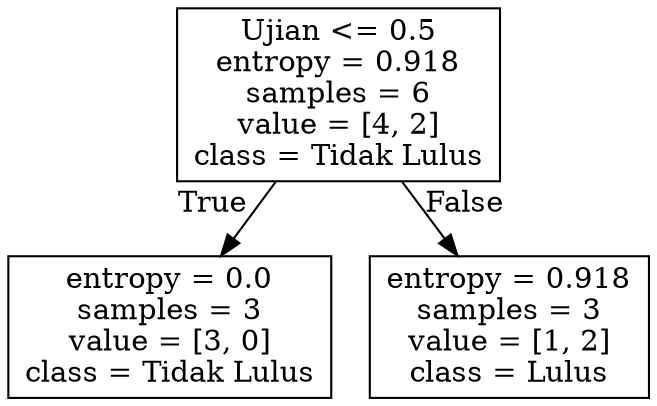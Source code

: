 digraph Tree {
node [shape=box] ;
0 [label="Ujian <= 0.5\nentropy = 0.918\nsamples = 6\nvalue = [4, 2]\nclass = Tidak Lulus"] ;
1 [label="entropy = 0.0\nsamples = 3\nvalue = [3, 0]\nclass = Tidak Lulus"] ;
0 -> 1 [labeldistance=2.5, labelangle=45, headlabel="True"] ;
2 [label="entropy = 0.918\nsamples = 3\nvalue = [1, 2]\nclass = Lulus"] ;
0 -> 2 [labeldistance=2.5, labelangle=-45, headlabel="False"] ;
}